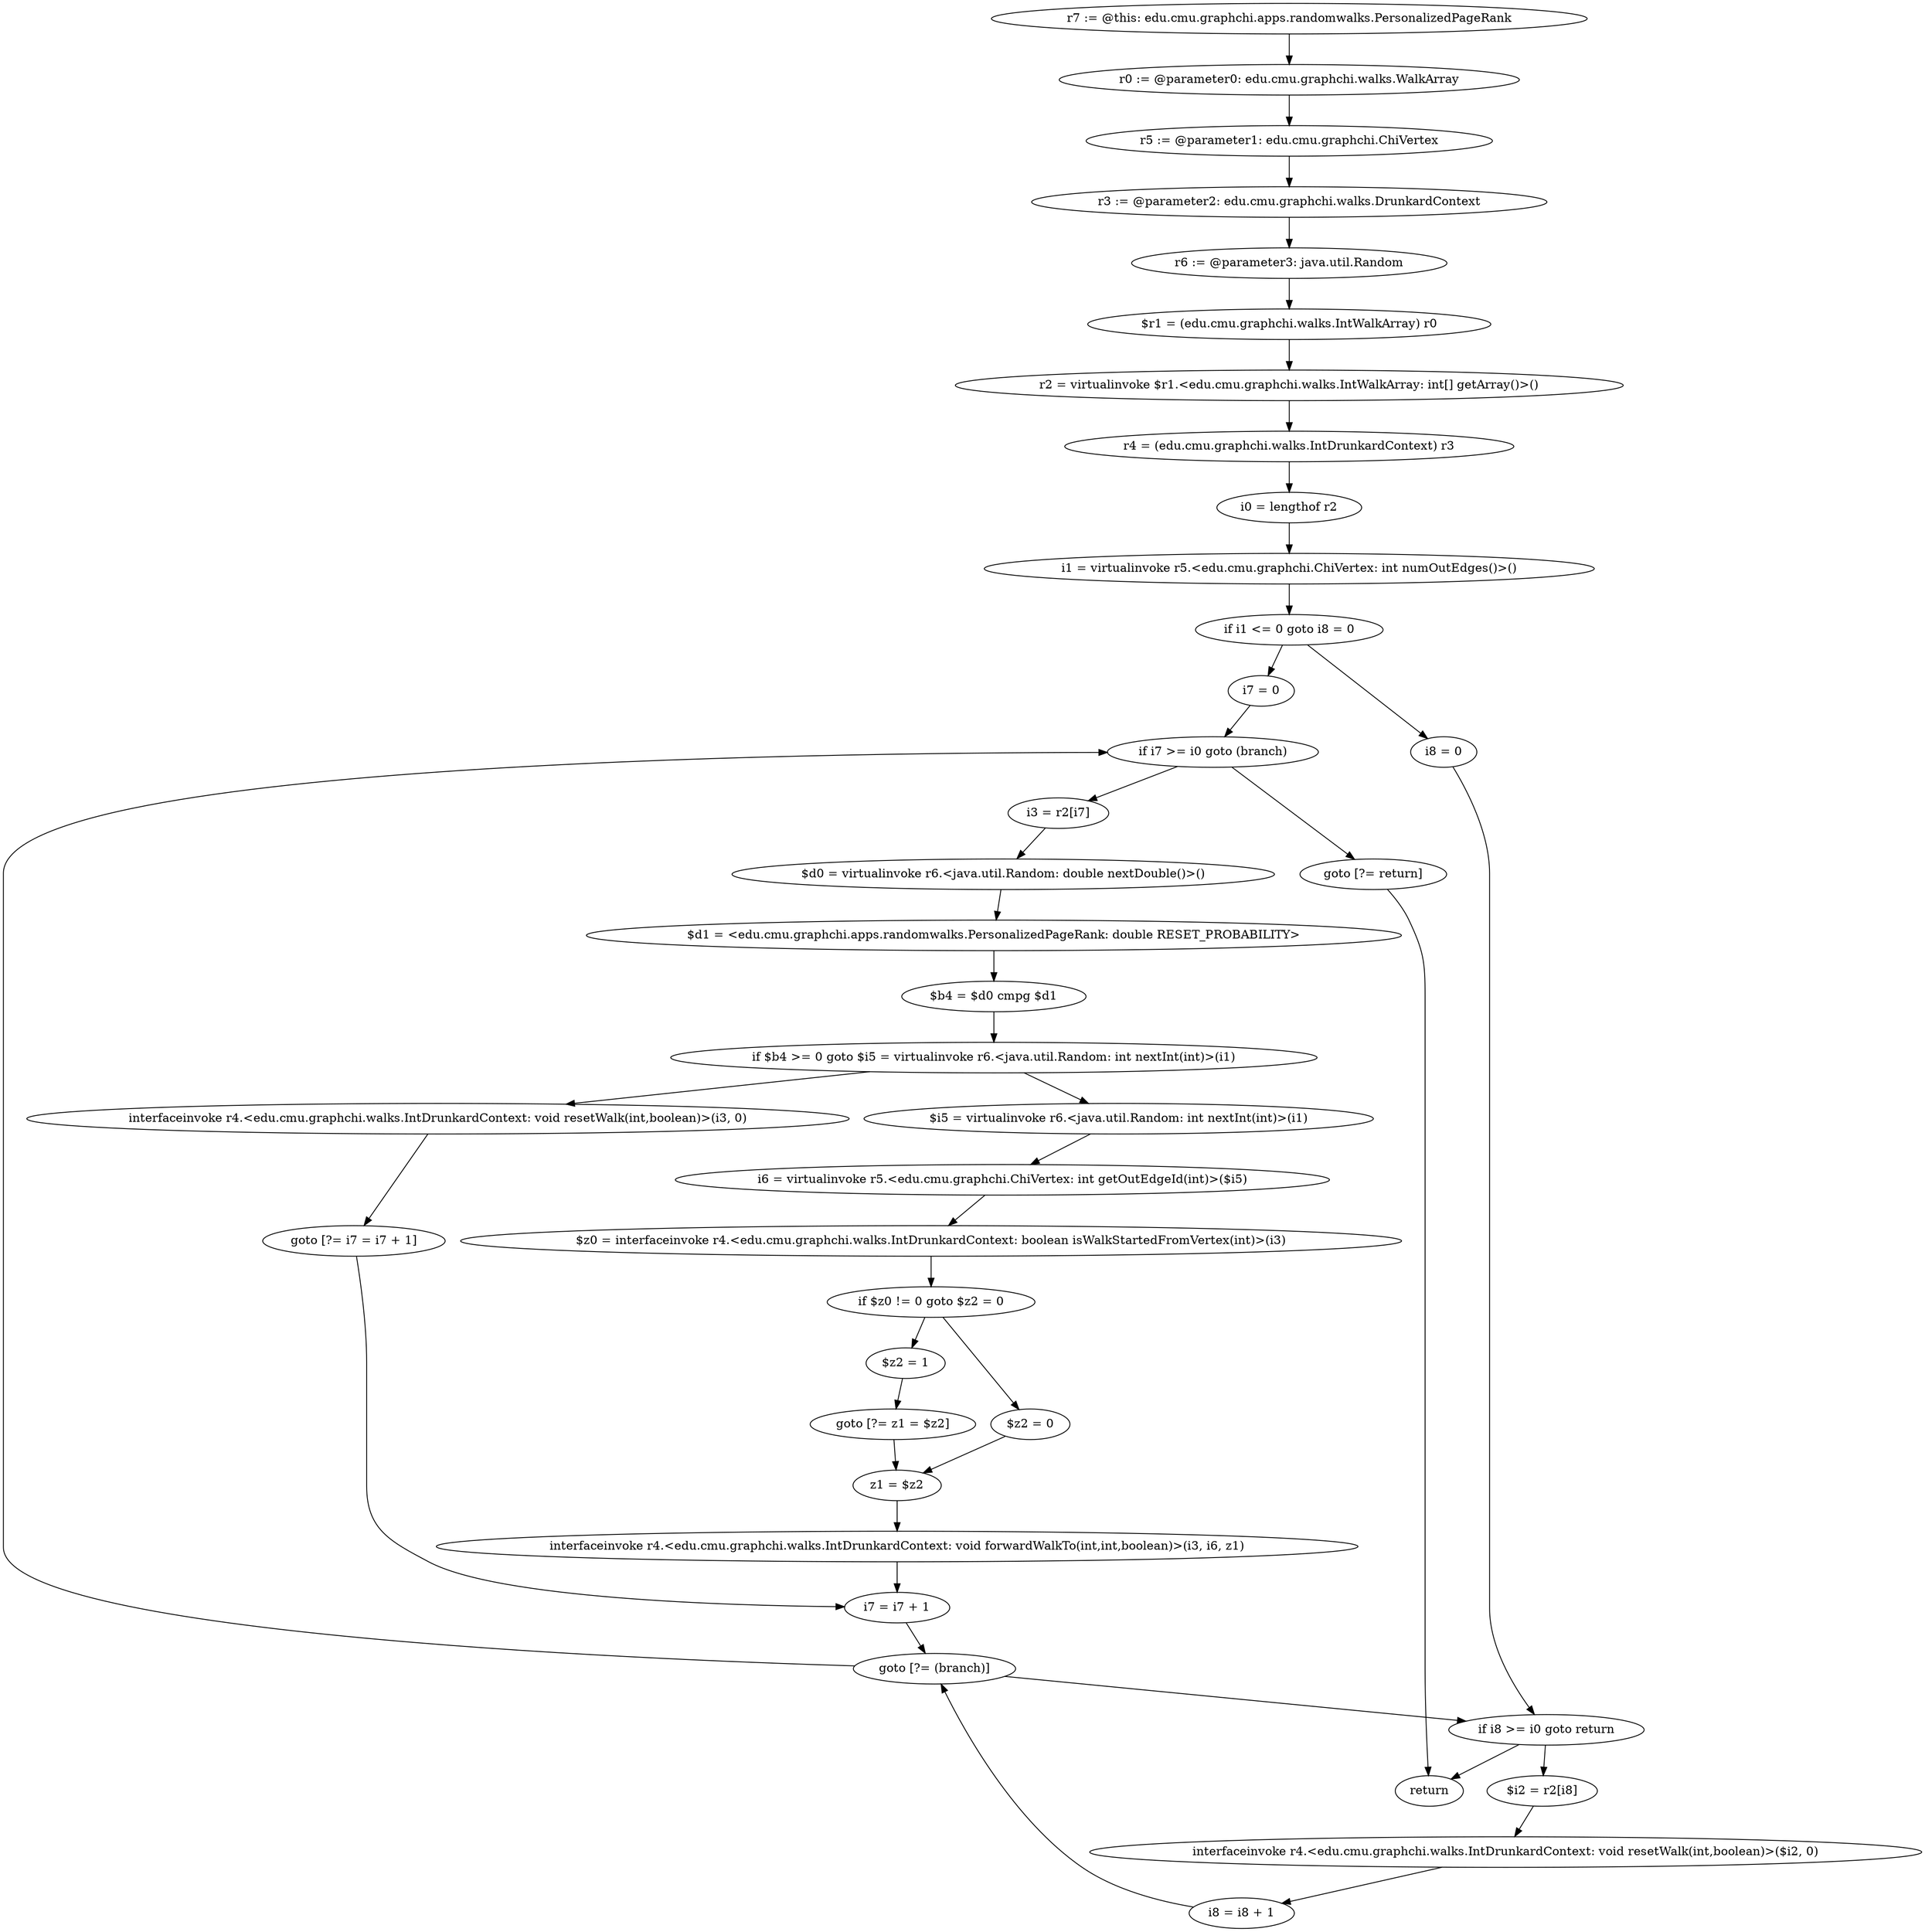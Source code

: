 digraph "unitGraph" {
    "r7 := @this: edu.cmu.graphchi.apps.randomwalks.PersonalizedPageRank"
    "r0 := @parameter0: edu.cmu.graphchi.walks.WalkArray"
    "r5 := @parameter1: edu.cmu.graphchi.ChiVertex"
    "r3 := @parameter2: edu.cmu.graphchi.walks.DrunkardContext"
    "r6 := @parameter3: java.util.Random"
    "$r1 = (edu.cmu.graphchi.walks.IntWalkArray) r0"
    "r2 = virtualinvoke $r1.<edu.cmu.graphchi.walks.IntWalkArray: int[] getArray()>()"
    "r4 = (edu.cmu.graphchi.walks.IntDrunkardContext) r3"
    "i0 = lengthof r2"
    "i1 = virtualinvoke r5.<edu.cmu.graphchi.ChiVertex: int numOutEdges()>()"
    "if i1 <= 0 goto i8 = 0"
    "i7 = 0"
    "if i7 >= i0 goto (branch)"
    "i3 = r2[i7]"
    "$d0 = virtualinvoke r6.<java.util.Random: double nextDouble()>()"
    "$d1 = <edu.cmu.graphchi.apps.randomwalks.PersonalizedPageRank: double RESET_PROBABILITY>"
    "$b4 = $d0 cmpg $d1"
    "if $b4 >= 0 goto $i5 = virtualinvoke r6.<java.util.Random: int nextInt(int)>(i1)"
    "interfaceinvoke r4.<edu.cmu.graphchi.walks.IntDrunkardContext: void resetWalk(int,boolean)>(i3, 0)"
    "goto [?= i7 = i7 + 1]"
    "$i5 = virtualinvoke r6.<java.util.Random: int nextInt(int)>(i1)"
    "i6 = virtualinvoke r5.<edu.cmu.graphchi.ChiVertex: int getOutEdgeId(int)>($i5)"
    "$z0 = interfaceinvoke r4.<edu.cmu.graphchi.walks.IntDrunkardContext: boolean isWalkStartedFromVertex(int)>(i3)"
    "if $z0 != 0 goto $z2 = 0"
    "$z2 = 1"
    "goto [?= z1 = $z2]"
    "$z2 = 0"
    "z1 = $z2"
    "interfaceinvoke r4.<edu.cmu.graphchi.walks.IntDrunkardContext: void forwardWalkTo(int,int,boolean)>(i3, i6, z1)"
    "i7 = i7 + 1"
    "goto [?= (branch)]"
    "goto [?= return]"
    "i8 = 0"
    "if i8 >= i0 goto return"
    "$i2 = r2[i8]"
    "interfaceinvoke r4.<edu.cmu.graphchi.walks.IntDrunkardContext: void resetWalk(int,boolean)>($i2, 0)"
    "i8 = i8 + 1"
    "return"
    "r7 := @this: edu.cmu.graphchi.apps.randomwalks.PersonalizedPageRank"->"r0 := @parameter0: edu.cmu.graphchi.walks.WalkArray";
    "r0 := @parameter0: edu.cmu.graphchi.walks.WalkArray"->"r5 := @parameter1: edu.cmu.graphchi.ChiVertex";
    "r5 := @parameter1: edu.cmu.graphchi.ChiVertex"->"r3 := @parameter2: edu.cmu.graphchi.walks.DrunkardContext";
    "r3 := @parameter2: edu.cmu.graphchi.walks.DrunkardContext"->"r6 := @parameter3: java.util.Random";
    "r6 := @parameter3: java.util.Random"->"$r1 = (edu.cmu.graphchi.walks.IntWalkArray) r0";
    "$r1 = (edu.cmu.graphchi.walks.IntWalkArray) r0"->"r2 = virtualinvoke $r1.<edu.cmu.graphchi.walks.IntWalkArray: int[] getArray()>()";
    "r2 = virtualinvoke $r1.<edu.cmu.graphchi.walks.IntWalkArray: int[] getArray()>()"->"r4 = (edu.cmu.graphchi.walks.IntDrunkardContext) r3";
    "r4 = (edu.cmu.graphchi.walks.IntDrunkardContext) r3"->"i0 = lengthof r2";
    "i0 = lengthof r2"->"i1 = virtualinvoke r5.<edu.cmu.graphchi.ChiVertex: int numOutEdges()>()";
    "i1 = virtualinvoke r5.<edu.cmu.graphchi.ChiVertex: int numOutEdges()>()"->"if i1 <= 0 goto i8 = 0";
    "if i1 <= 0 goto i8 = 0"->"i7 = 0";
    "if i1 <= 0 goto i8 = 0"->"i8 = 0";
    "i7 = 0"->"if i7 >= i0 goto (branch)";
    "if i7 >= i0 goto (branch)"->"i3 = r2[i7]";
    "if i7 >= i0 goto (branch)"->"goto [?= return]";
    "i3 = r2[i7]"->"$d0 = virtualinvoke r6.<java.util.Random: double nextDouble()>()";
    "$d0 = virtualinvoke r6.<java.util.Random: double nextDouble()>()"->"$d1 = <edu.cmu.graphchi.apps.randomwalks.PersonalizedPageRank: double RESET_PROBABILITY>";
    "$d1 = <edu.cmu.graphchi.apps.randomwalks.PersonalizedPageRank: double RESET_PROBABILITY>"->"$b4 = $d0 cmpg $d1";
    "$b4 = $d0 cmpg $d1"->"if $b4 >= 0 goto $i5 = virtualinvoke r6.<java.util.Random: int nextInt(int)>(i1)";
    "if $b4 >= 0 goto $i5 = virtualinvoke r6.<java.util.Random: int nextInt(int)>(i1)"->"interfaceinvoke r4.<edu.cmu.graphchi.walks.IntDrunkardContext: void resetWalk(int,boolean)>(i3, 0)";
    "if $b4 >= 0 goto $i5 = virtualinvoke r6.<java.util.Random: int nextInt(int)>(i1)"->"$i5 = virtualinvoke r6.<java.util.Random: int nextInt(int)>(i1)";
    "interfaceinvoke r4.<edu.cmu.graphchi.walks.IntDrunkardContext: void resetWalk(int,boolean)>(i3, 0)"->"goto [?= i7 = i7 + 1]";
    "goto [?= i7 = i7 + 1]"->"i7 = i7 + 1";
    "$i5 = virtualinvoke r6.<java.util.Random: int nextInt(int)>(i1)"->"i6 = virtualinvoke r5.<edu.cmu.graphchi.ChiVertex: int getOutEdgeId(int)>($i5)";
    "i6 = virtualinvoke r5.<edu.cmu.graphchi.ChiVertex: int getOutEdgeId(int)>($i5)"->"$z0 = interfaceinvoke r4.<edu.cmu.graphchi.walks.IntDrunkardContext: boolean isWalkStartedFromVertex(int)>(i3)";
    "$z0 = interfaceinvoke r4.<edu.cmu.graphchi.walks.IntDrunkardContext: boolean isWalkStartedFromVertex(int)>(i3)"->"if $z0 != 0 goto $z2 = 0";
    "if $z0 != 0 goto $z2 = 0"->"$z2 = 1";
    "if $z0 != 0 goto $z2 = 0"->"$z2 = 0";
    "$z2 = 1"->"goto [?= z1 = $z2]";
    "goto [?= z1 = $z2]"->"z1 = $z2";
    "$z2 = 0"->"z1 = $z2";
    "z1 = $z2"->"interfaceinvoke r4.<edu.cmu.graphchi.walks.IntDrunkardContext: void forwardWalkTo(int,int,boolean)>(i3, i6, z1)";
    "interfaceinvoke r4.<edu.cmu.graphchi.walks.IntDrunkardContext: void forwardWalkTo(int,int,boolean)>(i3, i6, z1)"->"i7 = i7 + 1";
    "i7 = i7 + 1"->"goto [?= (branch)]";
    "goto [?= (branch)]"->"if i7 >= i0 goto (branch)";
    "goto [?= return]"->"return";
    "i8 = 0"->"if i8 >= i0 goto return";
    "if i8 >= i0 goto return"->"$i2 = r2[i8]";
    "if i8 >= i0 goto return"->"return";
    "$i2 = r2[i8]"->"interfaceinvoke r4.<edu.cmu.graphchi.walks.IntDrunkardContext: void resetWalk(int,boolean)>($i2, 0)";
    "interfaceinvoke r4.<edu.cmu.graphchi.walks.IntDrunkardContext: void resetWalk(int,boolean)>($i2, 0)"->"i8 = i8 + 1";
    "i8 = i8 + 1"->"goto [?= (branch)]";
    "goto [?= (branch)]"->"if i8 >= i0 goto return";
}
